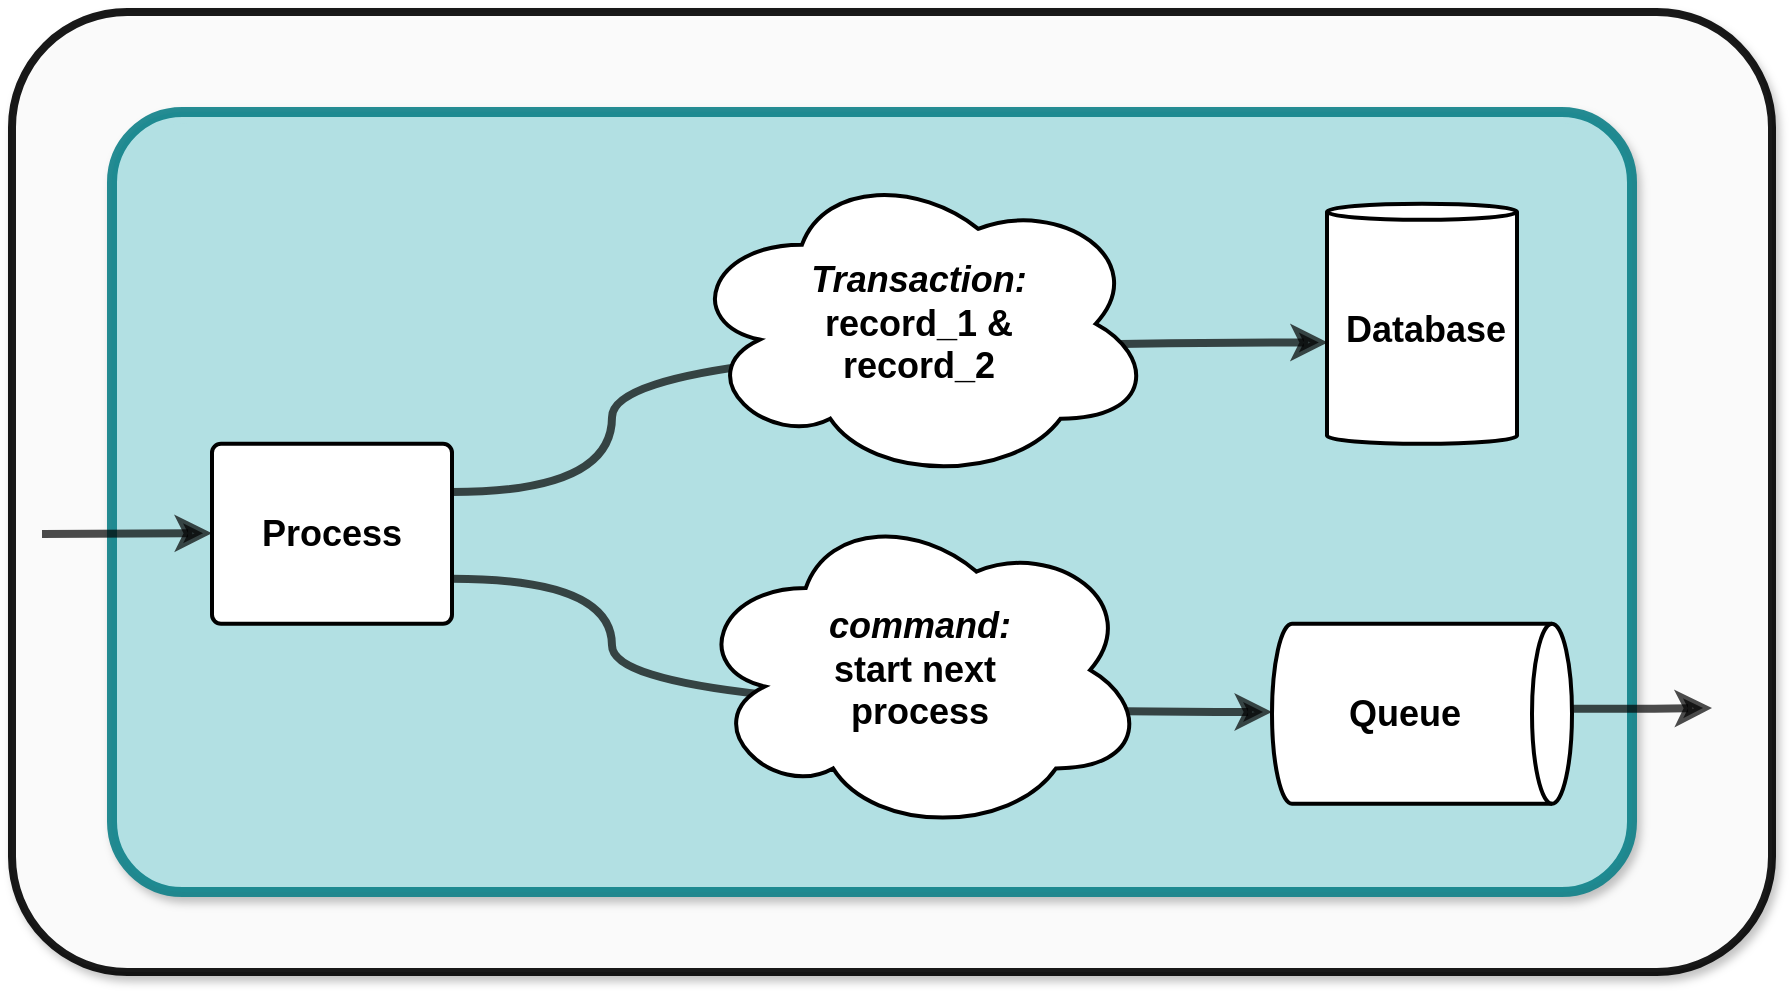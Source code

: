 <mxfile>
    <diagram name="Page-1" id="lMXFKlL8Bwvw9kg3FBqw">
        <mxGraphModel dx="1167" dy="2124" grid="1" gridSize="10" guides="1" tooltips="1" connect="1" arrows="1" fold="1" page="1" pageScale="1" pageWidth="850" pageHeight="1100" background="none" math="0" shadow="0">
            <root>
                <mxCell id="0"/>
                <mxCell id="1" style="" parent="0"/>
                <mxCell id="GoKNf1hH-Z8f_osksqzi-78" value="" style="rounded=1;whiteSpace=wrap;html=1;fontFamily=Helvetica;fontSize=11;fontColor=#000000;labelBackgroundColor=default;resizable=1;fillColor=#FFFFFF;opacity=90;strokeColor=#000000;strokeWidth=4;align=center;verticalAlign=middle;arcSize=12;movable=1;rotatable=1;deletable=1;editable=1;connectable=1;shadow=1;" parent="1" vertex="1">
                    <mxGeometry x="130" y="-800" width="880" height="480" as="geometry"/>
                </mxCell>
                <mxCell id="3" value="" style="rounded=1;whiteSpace=wrap;html=1;shadow=1;opacity=90;fontSize=20;verticalAlign=top;fillColor=#b0e3e6;strokeColor=#0e8088;spacing=0;arcSize=9;strokeWidth=5;spacingTop=10;spacingLeft=10;spacingRight=10;" vertex="1" parent="1">
                    <mxGeometry x="180" y="-750" width="760" height="390" as="geometry"/>
                </mxCell>
                <mxCell id="em2XX1OPzqwU3cxCynbA-2" value="" style="group" parent="1" vertex="1" connectable="0">
                    <mxGeometry x="140" y="-800" width="840" height="411" as="geometry"/>
                </mxCell>
                <mxCell id="em2XX1OPzqwU3cxCynbA-4" style="edgeStyle=orthogonalEdgeStyle;rounded=1;orthogonalLoop=1;jettySize=auto;html=1;exitX=1;exitY=0;exitDx=0;exitDy=42.5;exitPerimeter=0;opacity=70;strokeColor=#000000;strokeWidth=4;align=center;verticalAlign=middle;arcSize=12;fontFamily=Helvetica;fontSize=11;fontColor=#000000;labelBackgroundColor=default;resizable=1;startArrow=none;endArrow=classic;endFill=1;curved=0;" parent="em2XX1OPzqwU3cxCynbA-2" source="GoKNf1hH-Z8f_osksqzi-56" edge="1">
                    <mxGeometry relative="1" as="geometry">
                        <mxPoint x="840" y="348" as="targetPoint"/>
                    </mxGeometry>
                </mxCell>
                <mxCell id="GoKNf1hH-Z8f_osksqzi-56" value="Queue" style="html=1;overflow=block;blockSpacing=1;whiteSpace=wrap;shape=cylinder3;direction=south;size=10;anchorPointDirection=0;boundedLbl=1;fontSize=18;spacing=9;strokeColor=#000000;rounded=1;absoluteArcSize=1;arcSize=9;fillColor=#FFFFFF;strokeWidth=2;lucidId=YW3Kj~0P2WnY;fontColor=#000000;movable=1;resizable=1;rotatable=1;deletable=1;editable=1;locked=0;connectable=1;align=center;verticalAlign=middle;fontFamily=Helvetica;fontStyle=1;" parent="em2XX1OPzqwU3cxCynbA-2" vertex="1">
                    <mxGeometry x="620" y="305.88" width="150" height="90" as="geometry"/>
                </mxCell>
                <mxCell id="GoKNf1hH-Z8f_osksqzi-57" value="Process" style="html=1;overflow=block;blockSpacing=1;whiteSpace=wrap;fontSize=18;spacing=9;rounded=1;absoluteArcSize=1;arcSize=9;strokeWidth=2;lucidId=YW3KcYp1MhGA;movable=1;resizable=1;rotatable=1;deletable=1;editable=1;locked=0;connectable=1;fillColor=#FFFFFF;fontColor=#000000;strokeColor=#000000;align=center;verticalAlign=middle;fontFamily=Helvetica;fontStyle=1;" parent="em2XX1OPzqwU3cxCynbA-2" vertex="1">
                    <mxGeometry x="90" y="215.88" width="120" height="90" as="geometry"/>
                </mxCell>
                <mxCell id="GoKNf1hH-Z8f_osksqzi-58" value="" style="html=1;jettySize=18;whiteSpace=wrap;fontSize=11;strokeColor=#000000;strokeOpacity=100;strokeWidth=4;rounded=1;arcSize=12;edgeStyle=orthogonalEdgeStyle;startArrow=none;endArrow=classic;endFill=1;entryX=0.004;entryY=0.578;entryPerimeter=0;lucidId=YW3KZ0~PzFLt;movable=1;resizable=1;rotatable=1;deletable=1;editable=1;locked=0;connectable=1;entryDx=0;entryDy=0;opacity=70;align=center;verticalAlign=middle;fontFamily=Helvetica;fontColor=#000000;labelBackgroundColor=default;curved=1;" parent="em2XX1OPzqwU3cxCynbA-2" edge="1" target="GoKNf1hH-Z8f_osksqzi-60">
                    <mxGeometry width="100" height="100" relative="1" as="geometry">
                        <Array as="points">
                            <mxPoint x="290" y="240"/>
                            <mxPoint x="290" y="165"/>
                        </Array>
                        <mxPoint x="210" y="240" as="sourcePoint"/>
                        <mxPoint x="381.88" y="163.288" as="targetPoint"/>
                    </mxGeometry>
                </mxCell>
                <mxCell id="GoKNf1hH-Z8f_osksqzi-59" value="" style="html=1;jettySize=18;whiteSpace=wrap;fontSize=11;strokeColor=#000000;strokeOpacity=100;strokeWidth=4;rounded=1;arcSize=12;edgeStyle=orthogonalEdgeStyle;startArrow=none;endArrow=classic;endFill=1;exitX=1;exitY=0.75;lucidId=YW3KdxEAY-yI;movable=1;resizable=1;rotatable=1;deletable=1;editable=1;locked=0;connectable=1;exitDx=0;exitDy=0;opacity=70;align=center;verticalAlign=middle;fontFamily=Helvetica;fontColor=#000000;labelBackgroundColor=default;curved=1;entryX=0;entryY=0.5;entryDx=0;entryDy=0;entryPerimeter=0;" parent="em2XX1OPzqwU3cxCynbA-2" source="GoKNf1hH-Z8f_osksqzi-57" edge="1" target="GoKNf1hH-Z8f_osksqzi-56">
                    <mxGeometry width="100" height="100" relative="1" as="geometry">
                        <Array as="points">
                            <mxPoint x="290" y="283"/>
                            <mxPoint x="290" y="350"/>
                            <mxPoint x="620" y="350"/>
                        </Array>
                        <mxPoint x="215.0" y="255" as="sourcePoint"/>
                        <mxPoint x="620" y="322" as="targetPoint"/>
                    </mxGeometry>
                </mxCell>
                <mxCell id="GoKNf1hH-Z8f_osksqzi-60" value="Database" style="html=1;overflow=block;blockSpacing=1;whiteSpace=wrap;shape=cylinder3;size=4;anchorPointDirection=0;boundedLbl=1;fontSize=18;spacing=9;strokeColor=#000000;rounded=1;absoluteArcSize=1;arcSize=9;fillColor=#FFFFFF;strokeWidth=2;lucidId=YW3Kp418ABGM;fontColor=#000000;movable=1;resizable=1;rotatable=1;deletable=1;editable=1;locked=0;connectable=1;align=center;verticalAlign=middle;fontFamily=Helvetica;fontStyle=1;" parent="em2XX1OPzqwU3cxCynbA-2" vertex="1">
                    <mxGeometry x="647.5" y="95.88" width="95" height="120" as="geometry"/>
                </mxCell>
                <mxCell id="em2XX1OPzqwU3cxCynbA-6" value="" style="endArrow=classic;html=1;rounded=1;opacity=70;strokeColor=#000000;strokeWidth=4;align=center;verticalAlign=middle;arcSize=12;fontFamily=Helvetica;fontSize=11;fontColor=#000000;labelBackgroundColor=default;resizable=1;startArrow=none;endFill=1;curved=0;" parent="em2XX1OPzqwU3cxCynbA-2" edge="1">
                    <mxGeometry width="50" height="50" relative="1" as="geometry">
                        <mxPoint x="5" y="261" as="sourcePoint"/>
                        <mxPoint x="90" y="260.61" as="targetPoint"/>
                    </mxGeometry>
                </mxCell>
                <mxCell id="GoKNf1hH-Z8f_osksqzi-55" value="&lt;i&gt;command: &lt;/i&gt;&lt;br&gt;&lt;div&gt;start next&amp;nbsp;&lt;/div&gt;&lt;div&gt;process&lt;/div&gt;" style="html=1;overflow=block;blockSpacing=1;whiteSpace=wrap;ellipse;shape=cloud;fontSize=18;spacing=9;strokeColor=#000000;strokeOpacity=100;fillOpacity=100;rounded=1;absoluteArcSize=1;arcSize=9;fillColor=#FFFFFF;strokeWidth=2;lucidId=YW3K_GFCVog0;movable=1;resizable=1;rotatable=1;deletable=1;editable=1;locked=0;connectable=1;align=center;verticalAlign=middle;fontFamily=Helvetica;fontColor=#000000;fontStyle=1;" parent="em2XX1OPzqwU3cxCynbA-2" vertex="1">
                    <mxGeometry x="330" y="247" width="227.5" height="164" as="geometry"/>
                </mxCell>
                <mxCell id="GoKNf1hH-Z8f_osksqzi-54" value="&lt;i&gt;Transaction:&lt;/i&gt;&lt;br&gt;record_1 &amp;amp;&lt;br&gt;record_2" style="html=1;overflow=block;blockSpacing=1;whiteSpace=wrap;ellipse;shape=cloud;fontSize=18;spacing=9;strokeColor=#000000;strokeOpacity=100;fillOpacity=100;rounded=1;absoluteArcSize=1;arcSize=9;fillColor=#FFFFFF;strokeWidth=2;lucidId=YW3KfiS4kU.2;movable=1;resizable=1;rotatable=1;deletable=1;editable=1;locked=0;connectable=1;align=center;verticalAlign=middle;fontFamily=Helvetica;fontColor=#000000;fontStyle=1;" parent="em2XX1OPzqwU3cxCynbA-2" vertex="1">
                    <mxGeometry x="326.25" y="76.76" width="235" height="158.24" as="geometry"/>
                </mxCell>
                <mxCell id="GoKNf1hH-Z8f_osksqzi-77" value="Untitled Layer" style="" parent="0"/>
            </root>
        </mxGraphModel>
    </diagram>
</mxfile>